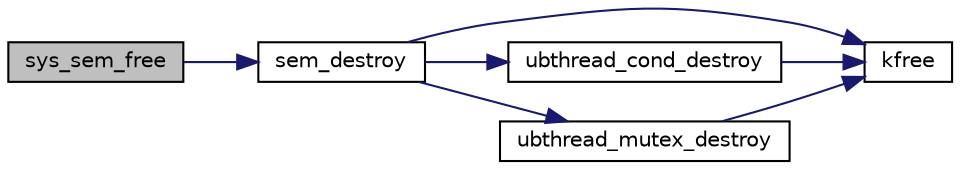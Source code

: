 digraph "sys_sem_free"
{
 // LATEX_PDF_SIZE
  edge [fontname="Helvetica",fontsize="10",labelfontname="Helvetica",labelfontsize="10"];
  node [fontname="Helvetica",fontsize="10",shape=record];
  rankdir="LR";
  Node1 [label="sys_sem_free",height=0.2,width=0.4,color="black", fillcolor="grey75", style="filled", fontcolor="black",tooltip=" "];
  Node1 -> Node2 [color="midnightblue",fontsize="10",style="solid",fontname="Helvetica"];
  Node2 [label="sem_destroy",height=0.2,width=0.4,color="black", fillcolor="white", style="filled",URL="$sem_8h.html#adcce987e1dbe6b3740a4b8f1a49c680f",tooltip=" "];
  Node2 -> Node3 [color="midnightblue",fontsize="10",style="solid",fontname="Helvetica"];
  Node3 [label="kfree",height=0.2,width=0.4,color="black", fillcolor="white", style="filled",URL="$kmalloc_8h.html#aaa9ed6886459604cf73ccdbf6410e487",tooltip=" "];
  Node2 -> Node4 [color="midnightblue",fontsize="10",style="solid",fontname="Helvetica"];
  Node4 [label="ubthread_cond_destroy",height=0.2,width=0.4,color="black", fillcolor="white", style="filled",URL="$ubthread_8h.html#ae914fae69538736dc5e494c15ce93a17",tooltip=" "];
  Node4 -> Node3 [color="midnightblue",fontsize="10",style="solid",fontname="Helvetica"];
  Node2 -> Node5 [color="midnightblue",fontsize="10",style="solid",fontname="Helvetica"];
  Node5 [label="ubthread_mutex_destroy",height=0.2,width=0.4,color="black", fillcolor="white", style="filled",URL="$ubthread_8h.html#a278f5d5b1e11b6668b75da6a285442e4",tooltip=" "];
  Node5 -> Node3 [color="midnightblue",fontsize="10",style="solid",fontname="Helvetica"];
}

